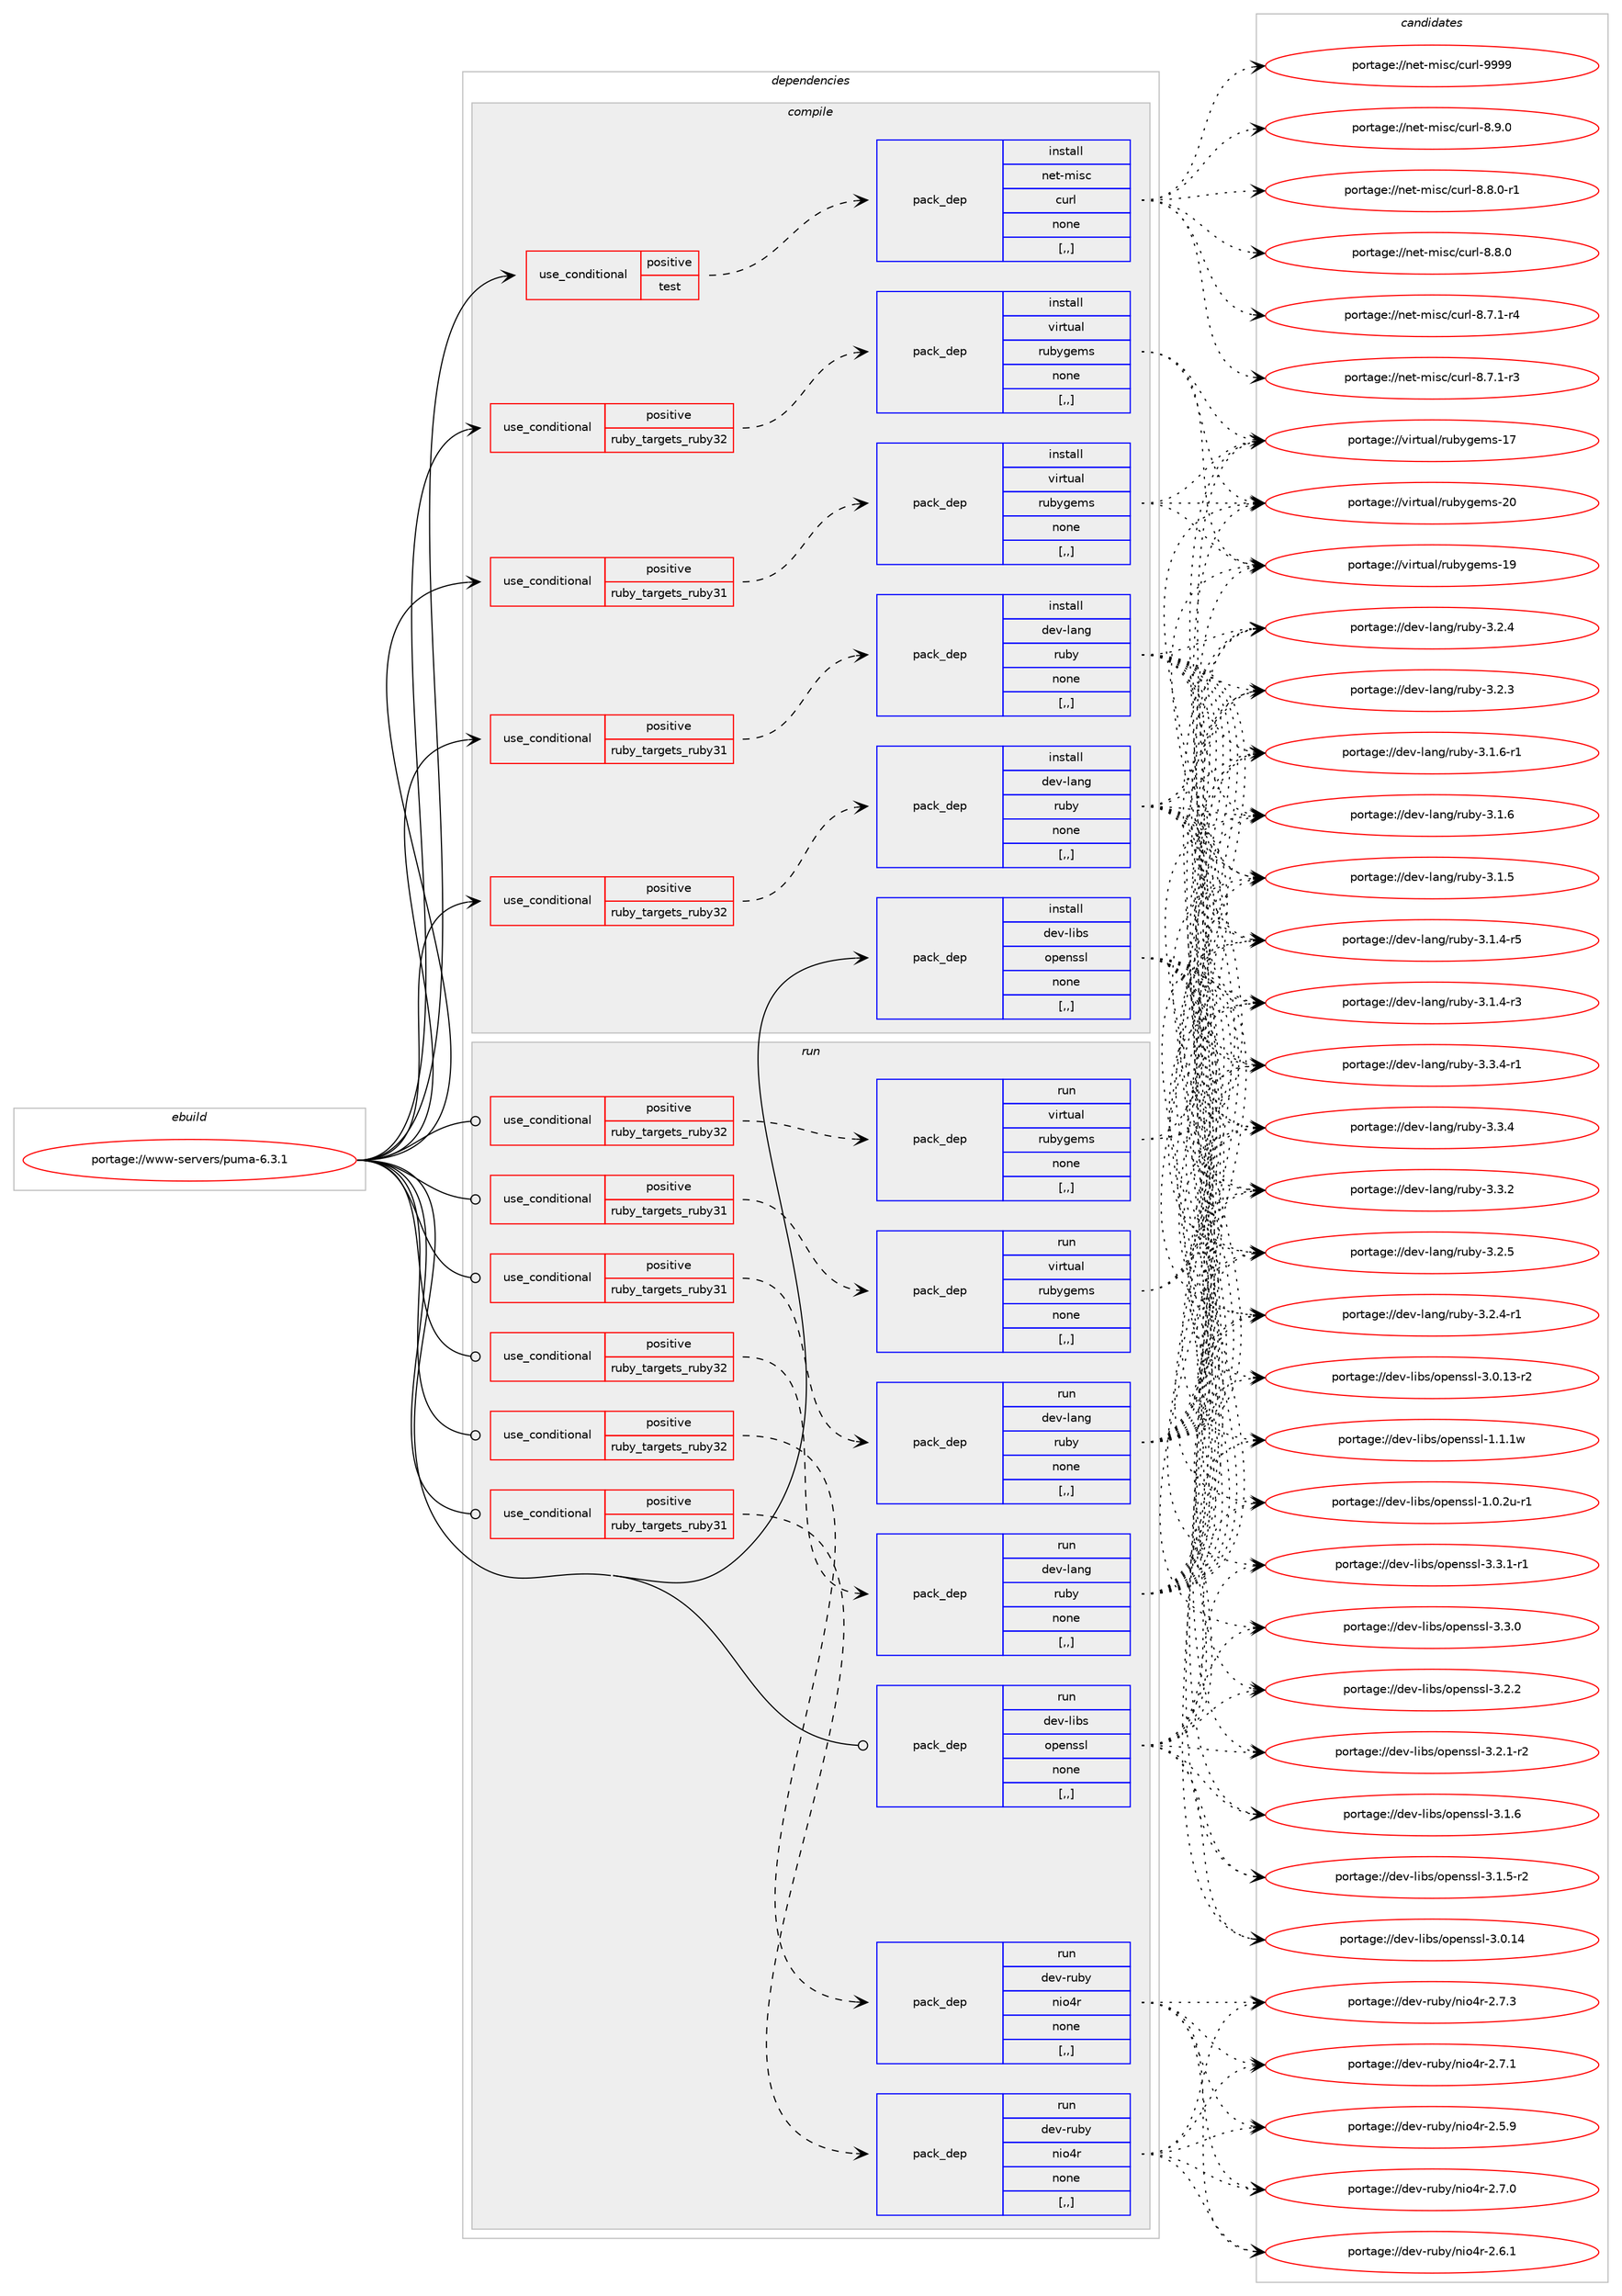 digraph prolog {

# *************
# Graph options
# *************

newrank=true;
concentrate=true;
compound=true;
graph [rankdir=LR,fontname=Helvetica,fontsize=10,ranksep=1.5];#, ranksep=2.5, nodesep=0.2];
edge  [arrowhead=vee];
node  [fontname=Helvetica,fontsize=10];

# **********
# The ebuild
# **********

subgraph cluster_leftcol {
color=gray;
label=<<i>ebuild</i>>;
id [label="portage://www-servers/puma-6.3.1", color=red, width=4, href="../www-servers/puma-6.3.1.svg"];
}

# ****************
# The dependencies
# ****************

subgraph cluster_midcol {
color=gray;
label=<<i>dependencies</i>>;
subgraph cluster_compile {
fillcolor="#eeeeee";
style=filled;
label=<<i>compile</i>>;
subgraph cond121025 {
dependency454032 [label=<<TABLE BORDER="0" CELLBORDER="1" CELLSPACING="0" CELLPADDING="4"><TR><TD ROWSPAN="3" CELLPADDING="10">use_conditional</TD></TR><TR><TD>positive</TD></TR><TR><TD>ruby_targets_ruby31</TD></TR></TABLE>>, shape=none, color=red];
subgraph pack329630 {
dependency454033 [label=<<TABLE BORDER="0" CELLBORDER="1" CELLSPACING="0" CELLPADDING="4" WIDTH="220"><TR><TD ROWSPAN="6" CELLPADDING="30">pack_dep</TD></TR><TR><TD WIDTH="110">install</TD></TR><TR><TD>dev-lang</TD></TR><TR><TD>ruby</TD></TR><TR><TD>none</TD></TR><TR><TD>[,,]</TD></TR></TABLE>>, shape=none, color=blue];
}
dependency454032:e -> dependency454033:w [weight=20,style="dashed",arrowhead="vee"];
}
id:e -> dependency454032:w [weight=20,style="solid",arrowhead="vee"];
subgraph cond121026 {
dependency454034 [label=<<TABLE BORDER="0" CELLBORDER="1" CELLSPACING="0" CELLPADDING="4"><TR><TD ROWSPAN="3" CELLPADDING="10">use_conditional</TD></TR><TR><TD>positive</TD></TR><TR><TD>ruby_targets_ruby31</TD></TR></TABLE>>, shape=none, color=red];
subgraph pack329631 {
dependency454035 [label=<<TABLE BORDER="0" CELLBORDER="1" CELLSPACING="0" CELLPADDING="4" WIDTH="220"><TR><TD ROWSPAN="6" CELLPADDING="30">pack_dep</TD></TR><TR><TD WIDTH="110">install</TD></TR><TR><TD>virtual</TD></TR><TR><TD>rubygems</TD></TR><TR><TD>none</TD></TR><TR><TD>[,,]</TD></TR></TABLE>>, shape=none, color=blue];
}
dependency454034:e -> dependency454035:w [weight=20,style="dashed",arrowhead="vee"];
}
id:e -> dependency454034:w [weight=20,style="solid",arrowhead="vee"];
subgraph cond121027 {
dependency454036 [label=<<TABLE BORDER="0" CELLBORDER="1" CELLSPACING="0" CELLPADDING="4"><TR><TD ROWSPAN="3" CELLPADDING="10">use_conditional</TD></TR><TR><TD>positive</TD></TR><TR><TD>ruby_targets_ruby32</TD></TR></TABLE>>, shape=none, color=red];
subgraph pack329632 {
dependency454037 [label=<<TABLE BORDER="0" CELLBORDER="1" CELLSPACING="0" CELLPADDING="4" WIDTH="220"><TR><TD ROWSPAN="6" CELLPADDING="30">pack_dep</TD></TR><TR><TD WIDTH="110">install</TD></TR><TR><TD>dev-lang</TD></TR><TR><TD>ruby</TD></TR><TR><TD>none</TD></TR><TR><TD>[,,]</TD></TR></TABLE>>, shape=none, color=blue];
}
dependency454036:e -> dependency454037:w [weight=20,style="dashed",arrowhead="vee"];
}
id:e -> dependency454036:w [weight=20,style="solid",arrowhead="vee"];
subgraph cond121028 {
dependency454038 [label=<<TABLE BORDER="0" CELLBORDER="1" CELLSPACING="0" CELLPADDING="4"><TR><TD ROWSPAN="3" CELLPADDING="10">use_conditional</TD></TR><TR><TD>positive</TD></TR><TR><TD>ruby_targets_ruby32</TD></TR></TABLE>>, shape=none, color=red];
subgraph pack329633 {
dependency454039 [label=<<TABLE BORDER="0" CELLBORDER="1" CELLSPACING="0" CELLPADDING="4" WIDTH="220"><TR><TD ROWSPAN="6" CELLPADDING="30">pack_dep</TD></TR><TR><TD WIDTH="110">install</TD></TR><TR><TD>virtual</TD></TR><TR><TD>rubygems</TD></TR><TR><TD>none</TD></TR><TR><TD>[,,]</TD></TR></TABLE>>, shape=none, color=blue];
}
dependency454038:e -> dependency454039:w [weight=20,style="dashed",arrowhead="vee"];
}
id:e -> dependency454038:w [weight=20,style="solid",arrowhead="vee"];
subgraph cond121029 {
dependency454040 [label=<<TABLE BORDER="0" CELLBORDER="1" CELLSPACING="0" CELLPADDING="4"><TR><TD ROWSPAN="3" CELLPADDING="10">use_conditional</TD></TR><TR><TD>positive</TD></TR><TR><TD>test</TD></TR></TABLE>>, shape=none, color=red];
subgraph pack329634 {
dependency454041 [label=<<TABLE BORDER="0" CELLBORDER="1" CELLSPACING="0" CELLPADDING="4" WIDTH="220"><TR><TD ROWSPAN="6" CELLPADDING="30">pack_dep</TD></TR><TR><TD WIDTH="110">install</TD></TR><TR><TD>net-misc</TD></TR><TR><TD>curl</TD></TR><TR><TD>none</TD></TR><TR><TD>[,,]</TD></TR></TABLE>>, shape=none, color=blue];
}
dependency454040:e -> dependency454041:w [weight=20,style="dashed",arrowhead="vee"];
}
id:e -> dependency454040:w [weight=20,style="solid",arrowhead="vee"];
subgraph pack329635 {
dependency454042 [label=<<TABLE BORDER="0" CELLBORDER="1" CELLSPACING="0" CELLPADDING="4" WIDTH="220"><TR><TD ROWSPAN="6" CELLPADDING="30">pack_dep</TD></TR><TR><TD WIDTH="110">install</TD></TR><TR><TD>dev-libs</TD></TR><TR><TD>openssl</TD></TR><TR><TD>none</TD></TR><TR><TD>[,,]</TD></TR></TABLE>>, shape=none, color=blue];
}
id:e -> dependency454042:w [weight=20,style="solid",arrowhead="vee"];
}
subgraph cluster_compileandrun {
fillcolor="#eeeeee";
style=filled;
label=<<i>compile and run</i>>;
}
subgraph cluster_run {
fillcolor="#eeeeee";
style=filled;
label=<<i>run</i>>;
subgraph cond121030 {
dependency454043 [label=<<TABLE BORDER="0" CELLBORDER="1" CELLSPACING="0" CELLPADDING="4"><TR><TD ROWSPAN="3" CELLPADDING="10">use_conditional</TD></TR><TR><TD>positive</TD></TR><TR><TD>ruby_targets_ruby31</TD></TR></TABLE>>, shape=none, color=red];
subgraph pack329636 {
dependency454044 [label=<<TABLE BORDER="0" CELLBORDER="1" CELLSPACING="0" CELLPADDING="4" WIDTH="220"><TR><TD ROWSPAN="6" CELLPADDING="30">pack_dep</TD></TR><TR><TD WIDTH="110">run</TD></TR><TR><TD>dev-lang</TD></TR><TR><TD>ruby</TD></TR><TR><TD>none</TD></TR><TR><TD>[,,]</TD></TR></TABLE>>, shape=none, color=blue];
}
dependency454043:e -> dependency454044:w [weight=20,style="dashed",arrowhead="vee"];
}
id:e -> dependency454043:w [weight=20,style="solid",arrowhead="odot"];
subgraph cond121031 {
dependency454045 [label=<<TABLE BORDER="0" CELLBORDER="1" CELLSPACING="0" CELLPADDING="4"><TR><TD ROWSPAN="3" CELLPADDING="10">use_conditional</TD></TR><TR><TD>positive</TD></TR><TR><TD>ruby_targets_ruby31</TD></TR></TABLE>>, shape=none, color=red];
subgraph pack329637 {
dependency454046 [label=<<TABLE BORDER="0" CELLBORDER="1" CELLSPACING="0" CELLPADDING="4" WIDTH="220"><TR><TD ROWSPAN="6" CELLPADDING="30">pack_dep</TD></TR><TR><TD WIDTH="110">run</TD></TR><TR><TD>dev-ruby</TD></TR><TR><TD>nio4r</TD></TR><TR><TD>none</TD></TR><TR><TD>[,,]</TD></TR></TABLE>>, shape=none, color=blue];
}
dependency454045:e -> dependency454046:w [weight=20,style="dashed",arrowhead="vee"];
}
id:e -> dependency454045:w [weight=20,style="solid",arrowhead="odot"];
subgraph cond121032 {
dependency454047 [label=<<TABLE BORDER="0" CELLBORDER="1" CELLSPACING="0" CELLPADDING="4"><TR><TD ROWSPAN="3" CELLPADDING="10">use_conditional</TD></TR><TR><TD>positive</TD></TR><TR><TD>ruby_targets_ruby31</TD></TR></TABLE>>, shape=none, color=red];
subgraph pack329638 {
dependency454048 [label=<<TABLE BORDER="0" CELLBORDER="1" CELLSPACING="0" CELLPADDING="4" WIDTH="220"><TR><TD ROWSPAN="6" CELLPADDING="30">pack_dep</TD></TR><TR><TD WIDTH="110">run</TD></TR><TR><TD>virtual</TD></TR><TR><TD>rubygems</TD></TR><TR><TD>none</TD></TR><TR><TD>[,,]</TD></TR></TABLE>>, shape=none, color=blue];
}
dependency454047:e -> dependency454048:w [weight=20,style="dashed",arrowhead="vee"];
}
id:e -> dependency454047:w [weight=20,style="solid",arrowhead="odot"];
subgraph cond121033 {
dependency454049 [label=<<TABLE BORDER="0" CELLBORDER="1" CELLSPACING="0" CELLPADDING="4"><TR><TD ROWSPAN="3" CELLPADDING="10">use_conditional</TD></TR><TR><TD>positive</TD></TR><TR><TD>ruby_targets_ruby32</TD></TR></TABLE>>, shape=none, color=red];
subgraph pack329639 {
dependency454050 [label=<<TABLE BORDER="0" CELLBORDER="1" CELLSPACING="0" CELLPADDING="4" WIDTH="220"><TR><TD ROWSPAN="6" CELLPADDING="30">pack_dep</TD></TR><TR><TD WIDTH="110">run</TD></TR><TR><TD>dev-lang</TD></TR><TR><TD>ruby</TD></TR><TR><TD>none</TD></TR><TR><TD>[,,]</TD></TR></TABLE>>, shape=none, color=blue];
}
dependency454049:e -> dependency454050:w [weight=20,style="dashed",arrowhead="vee"];
}
id:e -> dependency454049:w [weight=20,style="solid",arrowhead="odot"];
subgraph cond121034 {
dependency454051 [label=<<TABLE BORDER="0" CELLBORDER="1" CELLSPACING="0" CELLPADDING="4"><TR><TD ROWSPAN="3" CELLPADDING="10">use_conditional</TD></TR><TR><TD>positive</TD></TR><TR><TD>ruby_targets_ruby32</TD></TR></TABLE>>, shape=none, color=red];
subgraph pack329640 {
dependency454052 [label=<<TABLE BORDER="0" CELLBORDER="1" CELLSPACING="0" CELLPADDING="4" WIDTH="220"><TR><TD ROWSPAN="6" CELLPADDING="30">pack_dep</TD></TR><TR><TD WIDTH="110">run</TD></TR><TR><TD>dev-ruby</TD></TR><TR><TD>nio4r</TD></TR><TR><TD>none</TD></TR><TR><TD>[,,]</TD></TR></TABLE>>, shape=none, color=blue];
}
dependency454051:e -> dependency454052:w [weight=20,style="dashed",arrowhead="vee"];
}
id:e -> dependency454051:w [weight=20,style="solid",arrowhead="odot"];
subgraph cond121035 {
dependency454053 [label=<<TABLE BORDER="0" CELLBORDER="1" CELLSPACING="0" CELLPADDING="4"><TR><TD ROWSPAN="3" CELLPADDING="10">use_conditional</TD></TR><TR><TD>positive</TD></TR><TR><TD>ruby_targets_ruby32</TD></TR></TABLE>>, shape=none, color=red];
subgraph pack329641 {
dependency454054 [label=<<TABLE BORDER="0" CELLBORDER="1" CELLSPACING="0" CELLPADDING="4" WIDTH="220"><TR><TD ROWSPAN="6" CELLPADDING="30">pack_dep</TD></TR><TR><TD WIDTH="110">run</TD></TR><TR><TD>virtual</TD></TR><TR><TD>rubygems</TD></TR><TR><TD>none</TD></TR><TR><TD>[,,]</TD></TR></TABLE>>, shape=none, color=blue];
}
dependency454053:e -> dependency454054:w [weight=20,style="dashed",arrowhead="vee"];
}
id:e -> dependency454053:w [weight=20,style="solid",arrowhead="odot"];
subgraph pack329642 {
dependency454055 [label=<<TABLE BORDER="0" CELLBORDER="1" CELLSPACING="0" CELLPADDING="4" WIDTH="220"><TR><TD ROWSPAN="6" CELLPADDING="30">pack_dep</TD></TR><TR><TD WIDTH="110">run</TD></TR><TR><TD>dev-libs</TD></TR><TR><TD>openssl</TD></TR><TR><TD>none</TD></TR><TR><TD>[,,]</TD></TR></TABLE>>, shape=none, color=blue];
}
id:e -> dependency454055:w [weight=20,style="solid",arrowhead="odot"];
}
}

# **************
# The candidates
# **************

subgraph cluster_choices {
rank=same;
color=gray;
label=<<i>candidates</i>>;

subgraph choice329630 {
color=black;
nodesep=1;
choice100101118451089711010347114117981214551465146524511449 [label="portage://dev-lang/ruby-3.3.4-r1", color=red, width=4,href="../dev-lang/ruby-3.3.4-r1.svg"];
choice10010111845108971101034711411798121455146514652 [label="portage://dev-lang/ruby-3.3.4", color=red, width=4,href="../dev-lang/ruby-3.3.4.svg"];
choice10010111845108971101034711411798121455146514650 [label="portage://dev-lang/ruby-3.3.2", color=red, width=4,href="../dev-lang/ruby-3.3.2.svg"];
choice10010111845108971101034711411798121455146504653 [label="portage://dev-lang/ruby-3.2.5", color=red, width=4,href="../dev-lang/ruby-3.2.5.svg"];
choice100101118451089711010347114117981214551465046524511449 [label="portage://dev-lang/ruby-3.2.4-r1", color=red, width=4,href="../dev-lang/ruby-3.2.4-r1.svg"];
choice10010111845108971101034711411798121455146504652 [label="portage://dev-lang/ruby-3.2.4", color=red, width=4,href="../dev-lang/ruby-3.2.4.svg"];
choice10010111845108971101034711411798121455146504651 [label="portage://dev-lang/ruby-3.2.3", color=red, width=4,href="../dev-lang/ruby-3.2.3.svg"];
choice100101118451089711010347114117981214551464946544511449 [label="portage://dev-lang/ruby-3.1.6-r1", color=red, width=4,href="../dev-lang/ruby-3.1.6-r1.svg"];
choice10010111845108971101034711411798121455146494654 [label="portage://dev-lang/ruby-3.1.6", color=red, width=4,href="../dev-lang/ruby-3.1.6.svg"];
choice10010111845108971101034711411798121455146494653 [label="portage://dev-lang/ruby-3.1.5", color=red, width=4,href="../dev-lang/ruby-3.1.5.svg"];
choice100101118451089711010347114117981214551464946524511453 [label="portage://dev-lang/ruby-3.1.4-r5", color=red, width=4,href="../dev-lang/ruby-3.1.4-r5.svg"];
choice100101118451089711010347114117981214551464946524511451 [label="portage://dev-lang/ruby-3.1.4-r3", color=red, width=4,href="../dev-lang/ruby-3.1.4-r3.svg"];
dependency454033:e -> choice100101118451089711010347114117981214551465146524511449:w [style=dotted,weight="100"];
dependency454033:e -> choice10010111845108971101034711411798121455146514652:w [style=dotted,weight="100"];
dependency454033:e -> choice10010111845108971101034711411798121455146514650:w [style=dotted,weight="100"];
dependency454033:e -> choice10010111845108971101034711411798121455146504653:w [style=dotted,weight="100"];
dependency454033:e -> choice100101118451089711010347114117981214551465046524511449:w [style=dotted,weight="100"];
dependency454033:e -> choice10010111845108971101034711411798121455146504652:w [style=dotted,weight="100"];
dependency454033:e -> choice10010111845108971101034711411798121455146504651:w [style=dotted,weight="100"];
dependency454033:e -> choice100101118451089711010347114117981214551464946544511449:w [style=dotted,weight="100"];
dependency454033:e -> choice10010111845108971101034711411798121455146494654:w [style=dotted,weight="100"];
dependency454033:e -> choice10010111845108971101034711411798121455146494653:w [style=dotted,weight="100"];
dependency454033:e -> choice100101118451089711010347114117981214551464946524511453:w [style=dotted,weight="100"];
dependency454033:e -> choice100101118451089711010347114117981214551464946524511451:w [style=dotted,weight="100"];
}
subgraph choice329631 {
color=black;
nodesep=1;
choice118105114116117971084711411798121103101109115455048 [label="portage://virtual/rubygems-20", color=red, width=4,href="../virtual/rubygems-20.svg"];
choice118105114116117971084711411798121103101109115454957 [label="portage://virtual/rubygems-19", color=red, width=4,href="../virtual/rubygems-19.svg"];
choice118105114116117971084711411798121103101109115454955 [label="portage://virtual/rubygems-17", color=red, width=4,href="../virtual/rubygems-17.svg"];
dependency454035:e -> choice118105114116117971084711411798121103101109115455048:w [style=dotted,weight="100"];
dependency454035:e -> choice118105114116117971084711411798121103101109115454957:w [style=dotted,weight="100"];
dependency454035:e -> choice118105114116117971084711411798121103101109115454955:w [style=dotted,weight="100"];
}
subgraph choice329632 {
color=black;
nodesep=1;
choice100101118451089711010347114117981214551465146524511449 [label="portage://dev-lang/ruby-3.3.4-r1", color=red, width=4,href="../dev-lang/ruby-3.3.4-r1.svg"];
choice10010111845108971101034711411798121455146514652 [label="portage://dev-lang/ruby-3.3.4", color=red, width=4,href="../dev-lang/ruby-3.3.4.svg"];
choice10010111845108971101034711411798121455146514650 [label="portage://dev-lang/ruby-3.3.2", color=red, width=4,href="../dev-lang/ruby-3.3.2.svg"];
choice10010111845108971101034711411798121455146504653 [label="portage://dev-lang/ruby-3.2.5", color=red, width=4,href="../dev-lang/ruby-3.2.5.svg"];
choice100101118451089711010347114117981214551465046524511449 [label="portage://dev-lang/ruby-3.2.4-r1", color=red, width=4,href="../dev-lang/ruby-3.2.4-r1.svg"];
choice10010111845108971101034711411798121455146504652 [label="portage://dev-lang/ruby-3.2.4", color=red, width=4,href="../dev-lang/ruby-3.2.4.svg"];
choice10010111845108971101034711411798121455146504651 [label="portage://dev-lang/ruby-3.2.3", color=red, width=4,href="../dev-lang/ruby-3.2.3.svg"];
choice100101118451089711010347114117981214551464946544511449 [label="portage://dev-lang/ruby-3.1.6-r1", color=red, width=4,href="../dev-lang/ruby-3.1.6-r1.svg"];
choice10010111845108971101034711411798121455146494654 [label="portage://dev-lang/ruby-3.1.6", color=red, width=4,href="../dev-lang/ruby-3.1.6.svg"];
choice10010111845108971101034711411798121455146494653 [label="portage://dev-lang/ruby-3.1.5", color=red, width=4,href="../dev-lang/ruby-3.1.5.svg"];
choice100101118451089711010347114117981214551464946524511453 [label="portage://dev-lang/ruby-3.1.4-r5", color=red, width=4,href="../dev-lang/ruby-3.1.4-r5.svg"];
choice100101118451089711010347114117981214551464946524511451 [label="portage://dev-lang/ruby-3.1.4-r3", color=red, width=4,href="../dev-lang/ruby-3.1.4-r3.svg"];
dependency454037:e -> choice100101118451089711010347114117981214551465146524511449:w [style=dotted,weight="100"];
dependency454037:e -> choice10010111845108971101034711411798121455146514652:w [style=dotted,weight="100"];
dependency454037:e -> choice10010111845108971101034711411798121455146514650:w [style=dotted,weight="100"];
dependency454037:e -> choice10010111845108971101034711411798121455146504653:w [style=dotted,weight="100"];
dependency454037:e -> choice100101118451089711010347114117981214551465046524511449:w [style=dotted,weight="100"];
dependency454037:e -> choice10010111845108971101034711411798121455146504652:w [style=dotted,weight="100"];
dependency454037:e -> choice10010111845108971101034711411798121455146504651:w [style=dotted,weight="100"];
dependency454037:e -> choice100101118451089711010347114117981214551464946544511449:w [style=dotted,weight="100"];
dependency454037:e -> choice10010111845108971101034711411798121455146494654:w [style=dotted,weight="100"];
dependency454037:e -> choice10010111845108971101034711411798121455146494653:w [style=dotted,weight="100"];
dependency454037:e -> choice100101118451089711010347114117981214551464946524511453:w [style=dotted,weight="100"];
dependency454037:e -> choice100101118451089711010347114117981214551464946524511451:w [style=dotted,weight="100"];
}
subgraph choice329633 {
color=black;
nodesep=1;
choice118105114116117971084711411798121103101109115455048 [label="portage://virtual/rubygems-20", color=red, width=4,href="../virtual/rubygems-20.svg"];
choice118105114116117971084711411798121103101109115454957 [label="portage://virtual/rubygems-19", color=red, width=4,href="../virtual/rubygems-19.svg"];
choice118105114116117971084711411798121103101109115454955 [label="portage://virtual/rubygems-17", color=red, width=4,href="../virtual/rubygems-17.svg"];
dependency454039:e -> choice118105114116117971084711411798121103101109115455048:w [style=dotted,weight="100"];
dependency454039:e -> choice118105114116117971084711411798121103101109115454957:w [style=dotted,weight="100"];
dependency454039:e -> choice118105114116117971084711411798121103101109115454955:w [style=dotted,weight="100"];
}
subgraph choice329634 {
color=black;
nodesep=1;
choice110101116451091051159947991171141084557575757 [label="portage://net-misc/curl-9999", color=red, width=4,href="../net-misc/curl-9999.svg"];
choice11010111645109105115994799117114108455646574648 [label="portage://net-misc/curl-8.9.0", color=red, width=4,href="../net-misc/curl-8.9.0.svg"];
choice110101116451091051159947991171141084556465646484511449 [label="portage://net-misc/curl-8.8.0-r1", color=red, width=4,href="../net-misc/curl-8.8.0-r1.svg"];
choice11010111645109105115994799117114108455646564648 [label="portage://net-misc/curl-8.8.0", color=red, width=4,href="../net-misc/curl-8.8.0.svg"];
choice110101116451091051159947991171141084556465546494511452 [label="portage://net-misc/curl-8.7.1-r4", color=red, width=4,href="../net-misc/curl-8.7.1-r4.svg"];
choice110101116451091051159947991171141084556465546494511451 [label="portage://net-misc/curl-8.7.1-r3", color=red, width=4,href="../net-misc/curl-8.7.1-r3.svg"];
dependency454041:e -> choice110101116451091051159947991171141084557575757:w [style=dotted,weight="100"];
dependency454041:e -> choice11010111645109105115994799117114108455646574648:w [style=dotted,weight="100"];
dependency454041:e -> choice110101116451091051159947991171141084556465646484511449:w [style=dotted,weight="100"];
dependency454041:e -> choice11010111645109105115994799117114108455646564648:w [style=dotted,weight="100"];
dependency454041:e -> choice110101116451091051159947991171141084556465546494511452:w [style=dotted,weight="100"];
dependency454041:e -> choice110101116451091051159947991171141084556465546494511451:w [style=dotted,weight="100"];
}
subgraph choice329635 {
color=black;
nodesep=1;
choice1001011184510810598115471111121011101151151084551465146494511449 [label="portage://dev-libs/openssl-3.3.1-r1", color=red, width=4,href="../dev-libs/openssl-3.3.1-r1.svg"];
choice100101118451081059811547111112101110115115108455146514648 [label="portage://dev-libs/openssl-3.3.0", color=red, width=4,href="../dev-libs/openssl-3.3.0.svg"];
choice100101118451081059811547111112101110115115108455146504650 [label="portage://dev-libs/openssl-3.2.2", color=red, width=4,href="../dev-libs/openssl-3.2.2.svg"];
choice1001011184510810598115471111121011101151151084551465046494511450 [label="portage://dev-libs/openssl-3.2.1-r2", color=red, width=4,href="../dev-libs/openssl-3.2.1-r2.svg"];
choice100101118451081059811547111112101110115115108455146494654 [label="portage://dev-libs/openssl-3.1.6", color=red, width=4,href="../dev-libs/openssl-3.1.6.svg"];
choice1001011184510810598115471111121011101151151084551464946534511450 [label="portage://dev-libs/openssl-3.1.5-r2", color=red, width=4,href="../dev-libs/openssl-3.1.5-r2.svg"];
choice10010111845108105981154711111210111011511510845514648464952 [label="portage://dev-libs/openssl-3.0.14", color=red, width=4,href="../dev-libs/openssl-3.0.14.svg"];
choice100101118451081059811547111112101110115115108455146484649514511450 [label="portage://dev-libs/openssl-3.0.13-r2", color=red, width=4,href="../dev-libs/openssl-3.0.13-r2.svg"];
choice100101118451081059811547111112101110115115108454946494649119 [label="portage://dev-libs/openssl-1.1.1w", color=red, width=4,href="../dev-libs/openssl-1.1.1w.svg"];
choice1001011184510810598115471111121011101151151084549464846501174511449 [label="portage://dev-libs/openssl-1.0.2u-r1", color=red, width=4,href="../dev-libs/openssl-1.0.2u-r1.svg"];
dependency454042:e -> choice1001011184510810598115471111121011101151151084551465146494511449:w [style=dotted,weight="100"];
dependency454042:e -> choice100101118451081059811547111112101110115115108455146514648:w [style=dotted,weight="100"];
dependency454042:e -> choice100101118451081059811547111112101110115115108455146504650:w [style=dotted,weight="100"];
dependency454042:e -> choice1001011184510810598115471111121011101151151084551465046494511450:w [style=dotted,weight="100"];
dependency454042:e -> choice100101118451081059811547111112101110115115108455146494654:w [style=dotted,weight="100"];
dependency454042:e -> choice1001011184510810598115471111121011101151151084551464946534511450:w [style=dotted,weight="100"];
dependency454042:e -> choice10010111845108105981154711111210111011511510845514648464952:w [style=dotted,weight="100"];
dependency454042:e -> choice100101118451081059811547111112101110115115108455146484649514511450:w [style=dotted,weight="100"];
dependency454042:e -> choice100101118451081059811547111112101110115115108454946494649119:w [style=dotted,weight="100"];
dependency454042:e -> choice1001011184510810598115471111121011101151151084549464846501174511449:w [style=dotted,weight="100"];
}
subgraph choice329636 {
color=black;
nodesep=1;
choice100101118451089711010347114117981214551465146524511449 [label="portage://dev-lang/ruby-3.3.4-r1", color=red, width=4,href="../dev-lang/ruby-3.3.4-r1.svg"];
choice10010111845108971101034711411798121455146514652 [label="portage://dev-lang/ruby-3.3.4", color=red, width=4,href="../dev-lang/ruby-3.3.4.svg"];
choice10010111845108971101034711411798121455146514650 [label="portage://dev-lang/ruby-3.3.2", color=red, width=4,href="../dev-lang/ruby-3.3.2.svg"];
choice10010111845108971101034711411798121455146504653 [label="portage://dev-lang/ruby-3.2.5", color=red, width=4,href="../dev-lang/ruby-3.2.5.svg"];
choice100101118451089711010347114117981214551465046524511449 [label="portage://dev-lang/ruby-3.2.4-r1", color=red, width=4,href="../dev-lang/ruby-3.2.4-r1.svg"];
choice10010111845108971101034711411798121455146504652 [label="portage://dev-lang/ruby-3.2.4", color=red, width=4,href="../dev-lang/ruby-3.2.4.svg"];
choice10010111845108971101034711411798121455146504651 [label="portage://dev-lang/ruby-3.2.3", color=red, width=4,href="../dev-lang/ruby-3.2.3.svg"];
choice100101118451089711010347114117981214551464946544511449 [label="portage://dev-lang/ruby-3.1.6-r1", color=red, width=4,href="../dev-lang/ruby-3.1.6-r1.svg"];
choice10010111845108971101034711411798121455146494654 [label="portage://dev-lang/ruby-3.1.6", color=red, width=4,href="../dev-lang/ruby-3.1.6.svg"];
choice10010111845108971101034711411798121455146494653 [label="portage://dev-lang/ruby-3.1.5", color=red, width=4,href="../dev-lang/ruby-3.1.5.svg"];
choice100101118451089711010347114117981214551464946524511453 [label="portage://dev-lang/ruby-3.1.4-r5", color=red, width=4,href="../dev-lang/ruby-3.1.4-r5.svg"];
choice100101118451089711010347114117981214551464946524511451 [label="portage://dev-lang/ruby-3.1.4-r3", color=red, width=4,href="../dev-lang/ruby-3.1.4-r3.svg"];
dependency454044:e -> choice100101118451089711010347114117981214551465146524511449:w [style=dotted,weight="100"];
dependency454044:e -> choice10010111845108971101034711411798121455146514652:w [style=dotted,weight="100"];
dependency454044:e -> choice10010111845108971101034711411798121455146514650:w [style=dotted,weight="100"];
dependency454044:e -> choice10010111845108971101034711411798121455146504653:w [style=dotted,weight="100"];
dependency454044:e -> choice100101118451089711010347114117981214551465046524511449:w [style=dotted,weight="100"];
dependency454044:e -> choice10010111845108971101034711411798121455146504652:w [style=dotted,weight="100"];
dependency454044:e -> choice10010111845108971101034711411798121455146504651:w [style=dotted,weight="100"];
dependency454044:e -> choice100101118451089711010347114117981214551464946544511449:w [style=dotted,weight="100"];
dependency454044:e -> choice10010111845108971101034711411798121455146494654:w [style=dotted,weight="100"];
dependency454044:e -> choice10010111845108971101034711411798121455146494653:w [style=dotted,weight="100"];
dependency454044:e -> choice100101118451089711010347114117981214551464946524511453:w [style=dotted,weight="100"];
dependency454044:e -> choice100101118451089711010347114117981214551464946524511451:w [style=dotted,weight="100"];
}
subgraph choice329637 {
color=black;
nodesep=1;
choice10010111845114117981214711010511152114455046554651 [label="portage://dev-ruby/nio4r-2.7.3", color=red, width=4,href="../dev-ruby/nio4r-2.7.3.svg"];
choice10010111845114117981214711010511152114455046554649 [label="portage://dev-ruby/nio4r-2.7.1", color=red, width=4,href="../dev-ruby/nio4r-2.7.1.svg"];
choice10010111845114117981214711010511152114455046554648 [label="portage://dev-ruby/nio4r-2.7.0", color=red, width=4,href="../dev-ruby/nio4r-2.7.0.svg"];
choice10010111845114117981214711010511152114455046544649 [label="portage://dev-ruby/nio4r-2.6.1", color=red, width=4,href="../dev-ruby/nio4r-2.6.1.svg"];
choice10010111845114117981214711010511152114455046534657 [label="portage://dev-ruby/nio4r-2.5.9", color=red, width=4,href="../dev-ruby/nio4r-2.5.9.svg"];
dependency454046:e -> choice10010111845114117981214711010511152114455046554651:w [style=dotted,weight="100"];
dependency454046:e -> choice10010111845114117981214711010511152114455046554649:w [style=dotted,weight="100"];
dependency454046:e -> choice10010111845114117981214711010511152114455046554648:w [style=dotted,weight="100"];
dependency454046:e -> choice10010111845114117981214711010511152114455046544649:w [style=dotted,weight="100"];
dependency454046:e -> choice10010111845114117981214711010511152114455046534657:w [style=dotted,weight="100"];
}
subgraph choice329638 {
color=black;
nodesep=1;
choice118105114116117971084711411798121103101109115455048 [label="portage://virtual/rubygems-20", color=red, width=4,href="../virtual/rubygems-20.svg"];
choice118105114116117971084711411798121103101109115454957 [label="portage://virtual/rubygems-19", color=red, width=4,href="../virtual/rubygems-19.svg"];
choice118105114116117971084711411798121103101109115454955 [label="portage://virtual/rubygems-17", color=red, width=4,href="../virtual/rubygems-17.svg"];
dependency454048:e -> choice118105114116117971084711411798121103101109115455048:w [style=dotted,weight="100"];
dependency454048:e -> choice118105114116117971084711411798121103101109115454957:w [style=dotted,weight="100"];
dependency454048:e -> choice118105114116117971084711411798121103101109115454955:w [style=dotted,weight="100"];
}
subgraph choice329639 {
color=black;
nodesep=1;
choice100101118451089711010347114117981214551465146524511449 [label="portage://dev-lang/ruby-3.3.4-r1", color=red, width=4,href="../dev-lang/ruby-3.3.4-r1.svg"];
choice10010111845108971101034711411798121455146514652 [label="portage://dev-lang/ruby-3.3.4", color=red, width=4,href="../dev-lang/ruby-3.3.4.svg"];
choice10010111845108971101034711411798121455146514650 [label="portage://dev-lang/ruby-3.3.2", color=red, width=4,href="../dev-lang/ruby-3.3.2.svg"];
choice10010111845108971101034711411798121455146504653 [label="portage://dev-lang/ruby-3.2.5", color=red, width=4,href="../dev-lang/ruby-3.2.5.svg"];
choice100101118451089711010347114117981214551465046524511449 [label="portage://dev-lang/ruby-3.2.4-r1", color=red, width=4,href="../dev-lang/ruby-3.2.4-r1.svg"];
choice10010111845108971101034711411798121455146504652 [label="portage://dev-lang/ruby-3.2.4", color=red, width=4,href="../dev-lang/ruby-3.2.4.svg"];
choice10010111845108971101034711411798121455146504651 [label="portage://dev-lang/ruby-3.2.3", color=red, width=4,href="../dev-lang/ruby-3.2.3.svg"];
choice100101118451089711010347114117981214551464946544511449 [label="portage://dev-lang/ruby-3.1.6-r1", color=red, width=4,href="../dev-lang/ruby-3.1.6-r1.svg"];
choice10010111845108971101034711411798121455146494654 [label="portage://dev-lang/ruby-3.1.6", color=red, width=4,href="../dev-lang/ruby-3.1.6.svg"];
choice10010111845108971101034711411798121455146494653 [label="portage://dev-lang/ruby-3.1.5", color=red, width=4,href="../dev-lang/ruby-3.1.5.svg"];
choice100101118451089711010347114117981214551464946524511453 [label="portage://dev-lang/ruby-3.1.4-r5", color=red, width=4,href="../dev-lang/ruby-3.1.4-r5.svg"];
choice100101118451089711010347114117981214551464946524511451 [label="portage://dev-lang/ruby-3.1.4-r3", color=red, width=4,href="../dev-lang/ruby-3.1.4-r3.svg"];
dependency454050:e -> choice100101118451089711010347114117981214551465146524511449:w [style=dotted,weight="100"];
dependency454050:e -> choice10010111845108971101034711411798121455146514652:w [style=dotted,weight="100"];
dependency454050:e -> choice10010111845108971101034711411798121455146514650:w [style=dotted,weight="100"];
dependency454050:e -> choice10010111845108971101034711411798121455146504653:w [style=dotted,weight="100"];
dependency454050:e -> choice100101118451089711010347114117981214551465046524511449:w [style=dotted,weight="100"];
dependency454050:e -> choice10010111845108971101034711411798121455146504652:w [style=dotted,weight="100"];
dependency454050:e -> choice10010111845108971101034711411798121455146504651:w [style=dotted,weight="100"];
dependency454050:e -> choice100101118451089711010347114117981214551464946544511449:w [style=dotted,weight="100"];
dependency454050:e -> choice10010111845108971101034711411798121455146494654:w [style=dotted,weight="100"];
dependency454050:e -> choice10010111845108971101034711411798121455146494653:w [style=dotted,weight="100"];
dependency454050:e -> choice100101118451089711010347114117981214551464946524511453:w [style=dotted,weight="100"];
dependency454050:e -> choice100101118451089711010347114117981214551464946524511451:w [style=dotted,weight="100"];
}
subgraph choice329640 {
color=black;
nodesep=1;
choice10010111845114117981214711010511152114455046554651 [label="portage://dev-ruby/nio4r-2.7.3", color=red, width=4,href="../dev-ruby/nio4r-2.7.3.svg"];
choice10010111845114117981214711010511152114455046554649 [label="portage://dev-ruby/nio4r-2.7.1", color=red, width=4,href="../dev-ruby/nio4r-2.7.1.svg"];
choice10010111845114117981214711010511152114455046554648 [label="portage://dev-ruby/nio4r-2.7.0", color=red, width=4,href="../dev-ruby/nio4r-2.7.0.svg"];
choice10010111845114117981214711010511152114455046544649 [label="portage://dev-ruby/nio4r-2.6.1", color=red, width=4,href="../dev-ruby/nio4r-2.6.1.svg"];
choice10010111845114117981214711010511152114455046534657 [label="portage://dev-ruby/nio4r-2.5.9", color=red, width=4,href="../dev-ruby/nio4r-2.5.9.svg"];
dependency454052:e -> choice10010111845114117981214711010511152114455046554651:w [style=dotted,weight="100"];
dependency454052:e -> choice10010111845114117981214711010511152114455046554649:w [style=dotted,weight="100"];
dependency454052:e -> choice10010111845114117981214711010511152114455046554648:w [style=dotted,weight="100"];
dependency454052:e -> choice10010111845114117981214711010511152114455046544649:w [style=dotted,weight="100"];
dependency454052:e -> choice10010111845114117981214711010511152114455046534657:w [style=dotted,weight="100"];
}
subgraph choice329641 {
color=black;
nodesep=1;
choice118105114116117971084711411798121103101109115455048 [label="portage://virtual/rubygems-20", color=red, width=4,href="../virtual/rubygems-20.svg"];
choice118105114116117971084711411798121103101109115454957 [label="portage://virtual/rubygems-19", color=red, width=4,href="../virtual/rubygems-19.svg"];
choice118105114116117971084711411798121103101109115454955 [label="portage://virtual/rubygems-17", color=red, width=4,href="../virtual/rubygems-17.svg"];
dependency454054:e -> choice118105114116117971084711411798121103101109115455048:w [style=dotted,weight="100"];
dependency454054:e -> choice118105114116117971084711411798121103101109115454957:w [style=dotted,weight="100"];
dependency454054:e -> choice118105114116117971084711411798121103101109115454955:w [style=dotted,weight="100"];
}
subgraph choice329642 {
color=black;
nodesep=1;
choice1001011184510810598115471111121011101151151084551465146494511449 [label="portage://dev-libs/openssl-3.3.1-r1", color=red, width=4,href="../dev-libs/openssl-3.3.1-r1.svg"];
choice100101118451081059811547111112101110115115108455146514648 [label="portage://dev-libs/openssl-3.3.0", color=red, width=4,href="../dev-libs/openssl-3.3.0.svg"];
choice100101118451081059811547111112101110115115108455146504650 [label="portage://dev-libs/openssl-3.2.2", color=red, width=4,href="../dev-libs/openssl-3.2.2.svg"];
choice1001011184510810598115471111121011101151151084551465046494511450 [label="portage://dev-libs/openssl-3.2.1-r2", color=red, width=4,href="../dev-libs/openssl-3.2.1-r2.svg"];
choice100101118451081059811547111112101110115115108455146494654 [label="portage://dev-libs/openssl-3.1.6", color=red, width=4,href="../dev-libs/openssl-3.1.6.svg"];
choice1001011184510810598115471111121011101151151084551464946534511450 [label="portage://dev-libs/openssl-3.1.5-r2", color=red, width=4,href="../dev-libs/openssl-3.1.5-r2.svg"];
choice10010111845108105981154711111210111011511510845514648464952 [label="portage://dev-libs/openssl-3.0.14", color=red, width=4,href="../dev-libs/openssl-3.0.14.svg"];
choice100101118451081059811547111112101110115115108455146484649514511450 [label="portage://dev-libs/openssl-3.0.13-r2", color=red, width=4,href="../dev-libs/openssl-3.0.13-r2.svg"];
choice100101118451081059811547111112101110115115108454946494649119 [label="portage://dev-libs/openssl-1.1.1w", color=red, width=4,href="../dev-libs/openssl-1.1.1w.svg"];
choice1001011184510810598115471111121011101151151084549464846501174511449 [label="portage://dev-libs/openssl-1.0.2u-r1", color=red, width=4,href="../dev-libs/openssl-1.0.2u-r1.svg"];
dependency454055:e -> choice1001011184510810598115471111121011101151151084551465146494511449:w [style=dotted,weight="100"];
dependency454055:e -> choice100101118451081059811547111112101110115115108455146514648:w [style=dotted,weight="100"];
dependency454055:e -> choice100101118451081059811547111112101110115115108455146504650:w [style=dotted,weight="100"];
dependency454055:e -> choice1001011184510810598115471111121011101151151084551465046494511450:w [style=dotted,weight="100"];
dependency454055:e -> choice100101118451081059811547111112101110115115108455146494654:w [style=dotted,weight="100"];
dependency454055:e -> choice1001011184510810598115471111121011101151151084551464946534511450:w [style=dotted,weight="100"];
dependency454055:e -> choice10010111845108105981154711111210111011511510845514648464952:w [style=dotted,weight="100"];
dependency454055:e -> choice100101118451081059811547111112101110115115108455146484649514511450:w [style=dotted,weight="100"];
dependency454055:e -> choice100101118451081059811547111112101110115115108454946494649119:w [style=dotted,weight="100"];
dependency454055:e -> choice1001011184510810598115471111121011101151151084549464846501174511449:w [style=dotted,weight="100"];
}
}

}
